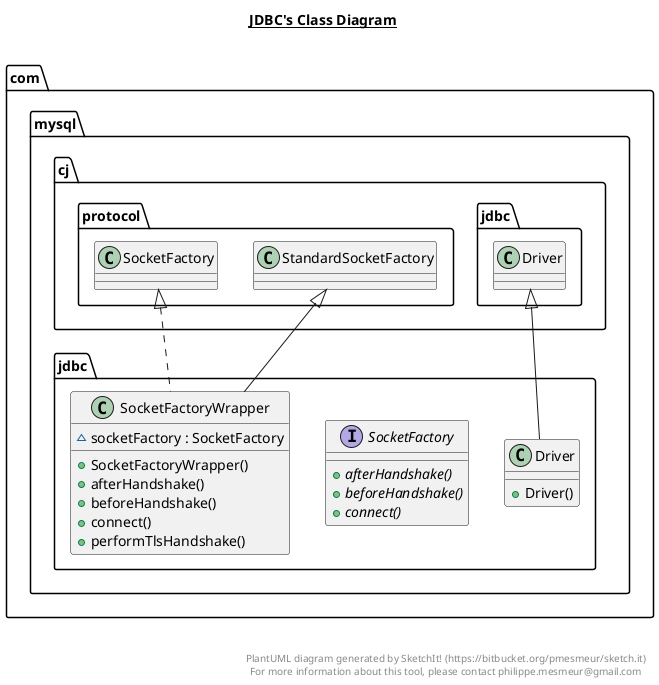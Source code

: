@startuml

title __JDBC's Class Diagram__\n

  namespace com.mysql.jdbc {
    class com.mysql.jdbc.Driver {
        + Driver()
    }
  }
  

  namespace com.mysql.jdbc {
    interface com.mysql.jdbc.SocketFactory {
        {abstract} + afterHandshake()
        {abstract} + beforeHandshake()
        {abstract} + connect()
    }
  }
  

  namespace com.mysql.jdbc {
    class com.mysql.jdbc.SocketFactoryWrapper {
        ~ socketFactory : SocketFactory
        + SocketFactoryWrapper()
        + afterHandshake()
        + beforeHandshake()
        + connect()
        + performTlsHandshake()
    }
  }
  

  com.mysql.jdbc.Driver -up-|> com.mysql.cj.jdbc.Driver
  com.mysql.jdbc.SocketFactoryWrapper .up.|> com.mysql.cj.protocol.SocketFactory
  com.mysql.jdbc.SocketFactoryWrapper -up-|> com.mysql.cj.protocol.StandardSocketFactory


right footer


PlantUML diagram generated by SketchIt! (https://bitbucket.org/pmesmeur/sketch.it)
For more information about this tool, please contact philippe.mesmeur@gmail.com
endfooter

@enduml
